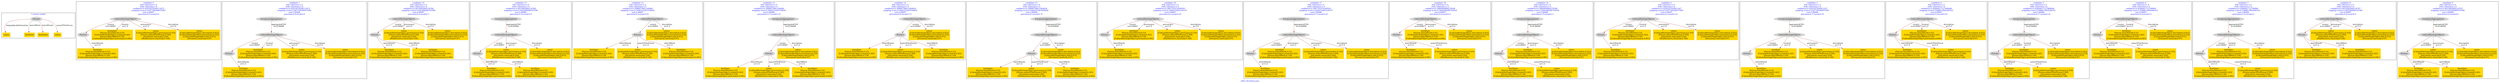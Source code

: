 digraph n0 {
fontcolor="blue"
remincross="true"
label="s09-s-18-artists.json"
subgraph cluster_0 {
label="1-correct model"
n2[style="filled",color="white",fillcolor="lightgray",label="Person1"];
n3[shape="plaintext",style="filled",fillcolor="gold",label="values"];
n4[shape="plaintext",style="filled",fillcolor="gold",label="birthDate"];
n5[shape="plaintext",style="filled",fillcolor="gold",label="deathDate"];
n6[shape="plaintext",style="filled",fillcolor="gold",label="values"];
}
subgraph cluster_1 {
label="candidate 0\nlink coherence:1.0\nnode coherence:1.0\nconfidence:0.42933079208112473\nmapping score:0.5597769306937083\ncost:4.99997\n-precision:0.0-recall:0.0"
n8[style="filled",color="white",fillcolor="lightgray",label="CulturalHeritageObject1"];
n9[style="filled",color="white",fillcolor="lightgray",label="Person1"];
n10[shape="plaintext",style="filled",fillcolor="gold",label="deathDate\n[Person,dateOfDeath,0.53]\n[CulturalHeritageObject,created,0.245]\n[Person,dateOfBirth,0.134]\n[CulturalHeritageObject,provenance,0.091]"];
n11[shape="plaintext",style="filled",fillcolor="gold",label="birthDate\n[Person,dateOfDeath,0.53]\n[CulturalHeritageObject,created,0.245]\n[Person,dateOfBirth,0.134]\n[CulturalHeritageObject,provenance,0.091]"];
n12[shape="plaintext",style="filled",fillcolor="gold",label="values\n[CulturalHeritageObject,provenance,0.319]\n[Person,nameOfThePerson,0.309]\n[Document,classLink,0.226]\n[WebResource,classLink,0.146]"];
n13[shape="plaintext",style="filled",fillcolor="gold",label="values\n[CulturalHeritageObject,description,0.623]\n[CulturalHeritageObject,provenance,0.232]\n[CulturalHeritageObject,title,0.075]\n[Document,classLink,0.07]"];
}
subgraph cluster_2 {
label="candidate 1\nlink coherence:1.0\nnode coherence:1.0\nconfidence:0.42933079208112473\nmapping score:0.5597769306937083\ncost:5.99996\n-precision:0.0-recall:0.0"
n15[style="filled",color="white",fillcolor="lightgray",label="CulturalHeritageObject1"];
n16[style="filled",color="white",fillcolor="lightgray",label="Person1"];
n17[style="filled",color="white",fillcolor="lightgray",label="EuropeanaAggregation1"];
n18[shape="plaintext",style="filled",fillcolor="gold",label="deathDate\n[Person,dateOfDeath,0.53]\n[CulturalHeritageObject,created,0.245]\n[Person,dateOfBirth,0.134]\n[CulturalHeritageObject,provenance,0.091]"];
n19[shape="plaintext",style="filled",fillcolor="gold",label="birthDate\n[Person,dateOfDeath,0.53]\n[CulturalHeritageObject,created,0.245]\n[Person,dateOfBirth,0.134]\n[CulturalHeritageObject,provenance,0.091]"];
n20[shape="plaintext",style="filled",fillcolor="gold",label="values\n[CulturalHeritageObject,provenance,0.319]\n[Person,nameOfThePerson,0.309]\n[Document,classLink,0.226]\n[WebResource,classLink,0.146]"];
n21[shape="plaintext",style="filled",fillcolor="gold",label="values\n[CulturalHeritageObject,description,0.623]\n[CulturalHeritageObject,provenance,0.232]\n[CulturalHeritageObject,title,0.075]\n[Document,classLink,0.07]"];
}
subgraph cluster_3 {
label="candidate 10\nlink coherence:1.0\nnode coherence:1.0\nconfidence:0.4015842069116766\nmapping score:0.5505280689705588\ncost:4.99997\n-precision:0.4-recall:0.5"
n23[style="filled",color="white",fillcolor="lightgray",label="CulturalHeritageObject1"];
n24[style="filled",color="white",fillcolor="lightgray",label="Person1"];
n25[shape="plaintext",style="filled",fillcolor="gold",label="deathDate\n[Person,dateOfDeath,0.53]\n[CulturalHeritageObject,created,0.245]\n[Person,dateOfBirth,0.134]\n[CulturalHeritageObject,provenance,0.091]"];
n26[shape="plaintext",style="filled",fillcolor="gold",label="values\n[CulturalHeritageObject,provenance,0.319]\n[Person,nameOfThePerson,0.309]\n[Document,classLink,0.226]\n[WebResource,classLink,0.146]"];
n27[shape="plaintext",style="filled",fillcolor="gold",label="values\n[CulturalHeritageObject,description,0.623]\n[CulturalHeritageObject,provenance,0.232]\n[CulturalHeritageObject,title,0.075]\n[Document,classLink,0.07]"];
n28[shape="plaintext",style="filled",fillcolor="gold",label="birthDate\n[Person,dateOfDeath,0.53]\n[CulturalHeritageObject,created,0.245]\n[Person,dateOfBirth,0.134]\n[CulturalHeritageObject,provenance,0.091]"];
}
subgraph cluster_4 {
label="candidate 11\nlink coherence:1.0\nnode coherence:1.0\nconfidence:0.4015842069116766\nmapping score:0.5505280689705588\ncost:5.99996\n-precision:0.33-recall:0.5"
n30[style="filled",color="white",fillcolor="lightgray",label="CulturalHeritageObject1"];
n31[style="filled",color="white",fillcolor="lightgray",label="Person1"];
n32[style="filled",color="white",fillcolor="lightgray",label="EuropeanaAggregation1"];
n33[shape="plaintext",style="filled",fillcolor="gold",label="deathDate\n[Person,dateOfDeath,0.53]\n[CulturalHeritageObject,created,0.245]\n[Person,dateOfBirth,0.134]\n[CulturalHeritageObject,provenance,0.091]"];
n34[shape="plaintext",style="filled",fillcolor="gold",label="values\n[CulturalHeritageObject,provenance,0.319]\n[Person,nameOfThePerson,0.309]\n[Document,classLink,0.226]\n[WebResource,classLink,0.146]"];
n35[shape="plaintext",style="filled",fillcolor="gold",label="values\n[CulturalHeritageObject,description,0.623]\n[CulturalHeritageObject,provenance,0.232]\n[CulturalHeritageObject,title,0.075]\n[Document,classLink,0.07]"];
n36[shape="plaintext",style="filled",fillcolor="gold",label="birthDate\n[Person,dateOfDeath,0.53]\n[CulturalHeritageObject,created,0.245]\n[Person,dateOfBirth,0.134]\n[CulturalHeritageObject,provenance,0.091]"];
}
subgraph cluster_5 {
label="candidate 12\nlink coherence:1.0\nnode coherence:1.0\nconfidence:0.3988975861104484\nmapping score:0.5496325287034828\ncost:4.99997\n-precision:0.2-recall:0.25"
n38[style="filled",color="white",fillcolor="lightgray",label="CulturalHeritageObject1"];
n39[style="filled",color="white",fillcolor="lightgray",label="Person1"];
n40[shape="plaintext",style="filled",fillcolor="gold",label="birthDate\n[Person,dateOfDeath,0.53]\n[CulturalHeritageObject,created,0.245]\n[Person,dateOfBirth,0.134]\n[CulturalHeritageObject,provenance,0.091]"];
n41[shape="plaintext",style="filled",fillcolor="gold",label="values\n[CulturalHeritageObject,provenance,0.319]\n[Person,nameOfThePerson,0.309]\n[Document,classLink,0.226]\n[WebResource,classLink,0.146]"];
n42[shape="plaintext",style="filled",fillcolor="gold",label="values\n[CulturalHeritageObject,description,0.623]\n[CulturalHeritageObject,provenance,0.232]\n[CulturalHeritageObject,title,0.075]\n[Document,classLink,0.07]"];
n43[shape="plaintext",style="filled",fillcolor="gold",label="deathDate\n[Person,dateOfDeath,0.53]\n[CulturalHeritageObject,created,0.245]\n[Person,dateOfBirth,0.134]\n[CulturalHeritageObject,provenance,0.091]"];
}
subgraph cluster_6 {
label="candidate 13\nlink coherence:1.0\nnode coherence:1.0\nconfidence:0.3988975861104484\nmapping score:0.5496325287034828\ncost:5.99996\n-precision:0.17-recall:0.25"
n45[style="filled",color="white",fillcolor="lightgray",label="CulturalHeritageObject1"];
n46[style="filled",color="white",fillcolor="lightgray",label="Person1"];
n47[style="filled",color="white",fillcolor="lightgray",label="EuropeanaAggregation1"];
n48[shape="plaintext",style="filled",fillcolor="gold",label="birthDate\n[Person,dateOfDeath,0.53]\n[CulturalHeritageObject,created,0.245]\n[Person,dateOfBirth,0.134]\n[CulturalHeritageObject,provenance,0.091]"];
n49[shape="plaintext",style="filled",fillcolor="gold",label="values\n[CulturalHeritageObject,provenance,0.319]\n[Person,nameOfThePerson,0.309]\n[Document,classLink,0.226]\n[WebResource,classLink,0.146]"];
n50[shape="plaintext",style="filled",fillcolor="gold",label="values\n[CulturalHeritageObject,description,0.623]\n[CulturalHeritageObject,provenance,0.232]\n[CulturalHeritageObject,title,0.075]\n[Document,classLink,0.07]"];
n51[shape="plaintext",style="filled",fillcolor="gold",label="deathDate\n[Person,dateOfDeath,0.53]\n[CulturalHeritageObject,created,0.245]\n[Person,dateOfBirth,0.134]\n[CulturalHeritageObject,provenance,0.091]"];
}
subgraph cluster_7 {
label="candidate 14\nlink coherence:1.0\nnode coherence:1.0\nconfidence:0.39889758611044834\nmapping score:0.5496325287034828\ncost:4.99997\n-precision:0.6-recall:0.75"
n53[style="filled",color="white",fillcolor="lightgray",label="CulturalHeritageObject1"];
n54[style="filled",color="white",fillcolor="lightgray",label="Person1"];
n55[shape="plaintext",style="filled",fillcolor="gold",label="deathDate\n[Person,dateOfDeath,0.53]\n[CulturalHeritageObject,created,0.245]\n[Person,dateOfBirth,0.134]\n[CulturalHeritageObject,provenance,0.091]"];
n56[shape="plaintext",style="filled",fillcolor="gold",label="values\n[CulturalHeritageObject,provenance,0.319]\n[Person,nameOfThePerson,0.309]\n[Document,classLink,0.226]\n[WebResource,classLink,0.146]"];
n57[shape="plaintext",style="filled",fillcolor="gold",label="values\n[CulturalHeritageObject,description,0.623]\n[CulturalHeritageObject,provenance,0.232]\n[CulturalHeritageObject,title,0.075]\n[Document,classLink,0.07]"];
n58[shape="plaintext",style="filled",fillcolor="gold",label="birthDate\n[Person,dateOfDeath,0.53]\n[CulturalHeritageObject,created,0.245]\n[Person,dateOfBirth,0.134]\n[CulturalHeritageObject,provenance,0.091]"];
}
subgraph cluster_8 {
label="candidate 15\nlink coherence:1.0\nnode coherence:1.0\nconfidence:0.39889758611044834\nmapping score:0.5496325287034828\ncost:5.99996\n-precision:0.5-recall:0.75"
n60[style="filled",color="white",fillcolor="lightgray",label="CulturalHeritageObject1"];
n61[style="filled",color="white",fillcolor="lightgray",label="Person1"];
n62[style="filled",color="white",fillcolor="lightgray",label="EuropeanaAggregation1"];
n63[shape="plaintext",style="filled",fillcolor="gold",label="deathDate\n[Person,dateOfDeath,0.53]\n[CulturalHeritageObject,created,0.245]\n[Person,dateOfBirth,0.134]\n[CulturalHeritageObject,provenance,0.091]"];
n64[shape="plaintext",style="filled",fillcolor="gold",label="values\n[CulturalHeritageObject,provenance,0.319]\n[Person,nameOfThePerson,0.309]\n[Document,classLink,0.226]\n[WebResource,classLink,0.146]"];
n65[shape="plaintext",style="filled",fillcolor="gold",label="values\n[CulturalHeritageObject,description,0.623]\n[CulturalHeritageObject,provenance,0.232]\n[CulturalHeritageObject,title,0.075]\n[Document,classLink,0.07]"];
n66[shape="plaintext",style="filled",fillcolor="gold",label="birthDate\n[Person,dateOfDeath,0.53]\n[CulturalHeritageObject,created,0.245]\n[Person,dateOfBirth,0.134]\n[CulturalHeritageObject,provenance,0.091]"];
}
subgraph cluster_9 {
label="candidate 16\nlink coherence:1.0\nnode coherence:1.0\nconfidence:0.3907761074290591\nmapping score:0.5469253691430197\ncost:4.99997\n-precision:0.2-recall:0.25"
n68[style="filled",color="white",fillcolor="lightgray",label="CulturalHeritageObject1"];
n69[style="filled",color="white",fillcolor="lightgray",label="Person1"];
n70[shape="plaintext",style="filled",fillcolor="gold",label="deathDate\n[Person,dateOfDeath,0.53]\n[CulturalHeritageObject,created,0.245]\n[Person,dateOfBirth,0.134]\n[CulturalHeritageObject,provenance,0.091]"];
n71[shape="plaintext",style="filled",fillcolor="gold",label="birthDate\n[Person,dateOfDeath,0.53]\n[CulturalHeritageObject,created,0.245]\n[Person,dateOfBirth,0.134]\n[CulturalHeritageObject,provenance,0.091]"];
n72[shape="plaintext",style="filled",fillcolor="gold",label="values\n[CulturalHeritageObject,provenance,0.319]\n[Person,nameOfThePerson,0.309]\n[Document,classLink,0.226]\n[WebResource,classLink,0.146]"];
n73[shape="plaintext",style="filled",fillcolor="gold",label="values\n[CulturalHeritageObject,description,0.623]\n[CulturalHeritageObject,provenance,0.232]\n[CulturalHeritageObject,title,0.075]\n[Document,classLink,0.07]"];
}
subgraph cluster_10 {
label="candidate 17\nlink coherence:1.0\nnode coherence:1.0\nconfidence:0.3907761074290591\nmapping score:0.5469253691430197\ncost:5.99996\n-precision:0.17-recall:0.25"
n75[style="filled",color="white",fillcolor="lightgray",label="CulturalHeritageObject1"];
n76[style="filled",color="white",fillcolor="lightgray",label="Person1"];
n77[style="filled",color="white",fillcolor="lightgray",label="EuropeanaAggregation1"];
n78[shape="plaintext",style="filled",fillcolor="gold",label="deathDate\n[Person,dateOfDeath,0.53]\n[CulturalHeritageObject,created,0.245]\n[Person,dateOfBirth,0.134]\n[CulturalHeritageObject,provenance,0.091]"];
n79[shape="plaintext",style="filled",fillcolor="gold",label="birthDate\n[Person,dateOfDeath,0.53]\n[CulturalHeritageObject,created,0.245]\n[Person,dateOfBirth,0.134]\n[CulturalHeritageObject,provenance,0.091]"];
n80[shape="plaintext",style="filled",fillcolor="gold",label="values\n[CulturalHeritageObject,provenance,0.319]\n[Person,nameOfThePerson,0.309]\n[Document,classLink,0.226]\n[WebResource,classLink,0.146]"];
n81[shape="plaintext",style="filled",fillcolor="gold",label="values\n[CulturalHeritageObject,description,0.623]\n[CulturalHeritageObject,provenance,0.232]\n[CulturalHeritageObject,title,0.075]\n[Document,classLink,0.07]"];
}
subgraph cluster_11 {
label="candidate 18\nlink coherence:1.0\nnode coherence:1.0\nconfidence:0.3880894866278308\nmapping score:0.5460298288759436\ncost:4.99997\n-precision:0.4-recall:0.5"
n83[style="filled",color="white",fillcolor="lightgray",label="CulturalHeritageObject1"];
n84[style="filled",color="white",fillcolor="lightgray",label="Person1"];
n85[shape="plaintext",style="filled",fillcolor="gold",label="deathDate\n[Person,dateOfDeath,0.53]\n[CulturalHeritageObject,created,0.245]\n[Person,dateOfBirth,0.134]\n[CulturalHeritageObject,provenance,0.091]"];
n86[shape="plaintext",style="filled",fillcolor="gold",label="birthDate\n[Person,dateOfDeath,0.53]\n[CulturalHeritageObject,created,0.245]\n[Person,dateOfBirth,0.134]\n[CulturalHeritageObject,provenance,0.091]"];
n87[shape="plaintext",style="filled",fillcolor="gold",label="values\n[CulturalHeritageObject,provenance,0.319]\n[Person,nameOfThePerson,0.309]\n[Document,classLink,0.226]\n[WebResource,classLink,0.146]"];
n88[shape="plaintext",style="filled",fillcolor="gold",label="values\n[CulturalHeritageObject,description,0.623]\n[CulturalHeritageObject,provenance,0.232]\n[CulturalHeritageObject,title,0.075]\n[Document,classLink,0.07]"];
}
subgraph cluster_12 {
label="candidate 19\nlink coherence:1.0\nnode coherence:1.0\nconfidence:0.3880894866278308\nmapping score:0.5460298288759436\ncost:5.99996\n-precision:0.33-recall:0.5"
n90[style="filled",color="white",fillcolor="lightgray",label="CulturalHeritageObject1"];
n91[style="filled",color="white",fillcolor="lightgray",label="Person1"];
n92[style="filled",color="white",fillcolor="lightgray",label="EuropeanaAggregation1"];
n93[shape="plaintext",style="filled",fillcolor="gold",label="deathDate\n[Person,dateOfDeath,0.53]\n[CulturalHeritageObject,created,0.245]\n[Person,dateOfBirth,0.134]\n[CulturalHeritageObject,provenance,0.091]"];
n94[shape="plaintext",style="filled",fillcolor="gold",label="birthDate\n[Person,dateOfDeath,0.53]\n[CulturalHeritageObject,created,0.245]\n[Person,dateOfBirth,0.134]\n[CulturalHeritageObject,provenance,0.091]"];
n95[shape="plaintext",style="filled",fillcolor="gold",label="values\n[CulturalHeritageObject,provenance,0.319]\n[Person,nameOfThePerson,0.309]\n[Document,classLink,0.226]\n[WebResource,classLink,0.146]"];
n96[shape="plaintext",style="filled",fillcolor="gold",label="values\n[CulturalHeritageObject,description,0.623]\n[CulturalHeritageObject,provenance,0.232]\n[CulturalHeritageObject,title,0.075]\n[Document,classLink,0.07]"];
}
subgraph cluster_13 {
label="candidate 2\nlink coherence:1.0\nnode coherence:1.0\nconfidence:0.4293307920811247\nmapping score:0.5597769306937083\ncost:4.99997\n-precision:0.2-recall:0.25"
n98[style="filled",color="white",fillcolor="lightgray",label="CulturalHeritageObject1"];
n99[style="filled",color="white",fillcolor="lightgray",label="Person1"];
n100[shape="plaintext",style="filled",fillcolor="gold",label="birthDate\n[Person,dateOfDeath,0.53]\n[CulturalHeritageObject,created,0.245]\n[Person,dateOfBirth,0.134]\n[CulturalHeritageObject,provenance,0.091]"];
n101[shape="plaintext",style="filled",fillcolor="gold",label="deathDate\n[Person,dateOfDeath,0.53]\n[CulturalHeritageObject,created,0.245]\n[Person,dateOfBirth,0.134]\n[CulturalHeritageObject,provenance,0.091]"];
n102[shape="plaintext",style="filled",fillcolor="gold",label="values\n[CulturalHeritageObject,provenance,0.319]\n[Person,nameOfThePerson,0.309]\n[Document,classLink,0.226]\n[WebResource,classLink,0.146]"];
n103[shape="plaintext",style="filled",fillcolor="gold",label="values\n[CulturalHeritageObject,description,0.623]\n[CulturalHeritageObject,provenance,0.232]\n[CulturalHeritageObject,title,0.075]\n[Document,classLink,0.07]"];
}
subgraph cluster_14 {
label="candidate 3\nlink coherence:1.0\nnode coherence:1.0\nconfidence:0.4293307920811247\nmapping score:0.5597769306937083\ncost:5.99996\n-precision:0.17-recall:0.25"
n105[style="filled",color="white",fillcolor="lightgray",label="CulturalHeritageObject1"];
n106[style="filled",color="white",fillcolor="lightgray",label="Person1"];
n107[style="filled",color="white",fillcolor="lightgray",label="EuropeanaAggregation1"];
n108[shape="plaintext",style="filled",fillcolor="gold",label="birthDate\n[Person,dateOfDeath,0.53]\n[CulturalHeritageObject,created,0.245]\n[Person,dateOfBirth,0.134]\n[CulturalHeritageObject,provenance,0.091]"];
n109[shape="plaintext",style="filled",fillcolor="gold",label="deathDate\n[Person,dateOfDeath,0.53]\n[CulturalHeritageObject,created,0.245]\n[Person,dateOfBirth,0.134]\n[CulturalHeritageObject,provenance,0.091]"];
n110[shape="plaintext",style="filled",fillcolor="gold",label="values\n[CulturalHeritageObject,provenance,0.319]\n[Person,nameOfThePerson,0.309]\n[Document,classLink,0.226]\n[WebResource,classLink,0.146]"];
n111[shape="plaintext",style="filled",fillcolor="gold",label="values\n[CulturalHeritageObject,description,0.623]\n[CulturalHeritageObject,provenance,0.232]\n[CulturalHeritageObject,title,0.075]\n[Document,classLink,0.07]"];
}
subgraph cluster_15 {
label="candidate 4\nlink coherence:1.0\nnode coherence:1.0\nconfidence:0.42664417127989646\nmapping score:0.5588813904266322\ncost:4.99997\n-precision:0.2-recall:0.25"
n113[style="filled",color="white",fillcolor="lightgray",label="CulturalHeritageObject1"];
n114[style="filled",color="white",fillcolor="lightgray",label="Person1"];
n115[shape="plaintext",style="filled",fillcolor="gold",label="deathDate\n[Person,dateOfDeath,0.53]\n[CulturalHeritageObject,created,0.245]\n[Person,dateOfBirth,0.134]\n[CulturalHeritageObject,provenance,0.091]"];
n116[shape="plaintext",style="filled",fillcolor="gold",label="birthDate\n[Person,dateOfDeath,0.53]\n[CulturalHeritageObject,created,0.245]\n[Person,dateOfBirth,0.134]\n[CulturalHeritageObject,provenance,0.091]"];
n117[shape="plaintext",style="filled",fillcolor="gold",label="values\n[CulturalHeritageObject,provenance,0.319]\n[Person,nameOfThePerson,0.309]\n[Document,classLink,0.226]\n[WebResource,classLink,0.146]"];
n118[shape="plaintext",style="filled",fillcolor="gold",label="values\n[CulturalHeritageObject,description,0.623]\n[CulturalHeritageObject,provenance,0.232]\n[CulturalHeritageObject,title,0.075]\n[Document,classLink,0.07]"];
}
subgraph cluster_16 {
label="candidate 5\nlink coherence:1.0\nnode coherence:1.0\nconfidence:0.42664417127989646\nmapping score:0.5588813904266322\ncost:5.99996\n-precision:0.17-recall:0.25"
n120[style="filled",color="white",fillcolor="lightgray",label="CulturalHeritageObject1"];
n121[style="filled",color="white",fillcolor="lightgray",label="Person1"];
n122[style="filled",color="white",fillcolor="lightgray",label="EuropeanaAggregation1"];
n123[shape="plaintext",style="filled",fillcolor="gold",label="deathDate\n[Person,dateOfDeath,0.53]\n[CulturalHeritageObject,created,0.245]\n[Person,dateOfBirth,0.134]\n[CulturalHeritageObject,provenance,0.091]"];
n124[shape="plaintext",style="filled",fillcolor="gold",label="birthDate\n[Person,dateOfDeath,0.53]\n[CulturalHeritageObject,created,0.245]\n[Person,dateOfBirth,0.134]\n[CulturalHeritageObject,provenance,0.091]"];
n125[shape="plaintext",style="filled",fillcolor="gold",label="values\n[CulturalHeritageObject,provenance,0.319]\n[Person,nameOfThePerson,0.309]\n[Document,classLink,0.226]\n[WebResource,classLink,0.146]"];
n126[shape="plaintext",style="filled",fillcolor="gold",label="values\n[CulturalHeritageObject,description,0.623]\n[CulturalHeritageObject,provenance,0.232]\n[CulturalHeritageObject,title,0.075]\n[Document,classLink,0.07]"];
}
subgraph cluster_17 {
label="candidate 6\nlink coherence:1.0\nnode coherence:1.0\nconfidence:0.4266441712798964\nmapping score:0.5588813904266322\ncost:4.99997\n-precision:0.4-recall:0.5"
n128[style="filled",color="white",fillcolor="lightgray",label="CulturalHeritageObject1"];
n129[style="filled",color="white",fillcolor="lightgray",label="Person1"];
n130[shape="plaintext",style="filled",fillcolor="gold",label="birthDate\n[Person,dateOfDeath,0.53]\n[CulturalHeritageObject,created,0.245]\n[Person,dateOfBirth,0.134]\n[CulturalHeritageObject,provenance,0.091]"];
n131[shape="plaintext",style="filled",fillcolor="gold",label="deathDate\n[Person,dateOfDeath,0.53]\n[CulturalHeritageObject,created,0.245]\n[Person,dateOfBirth,0.134]\n[CulturalHeritageObject,provenance,0.091]"];
n132[shape="plaintext",style="filled",fillcolor="gold",label="values\n[CulturalHeritageObject,provenance,0.319]\n[Person,nameOfThePerson,0.309]\n[Document,classLink,0.226]\n[WebResource,classLink,0.146]"];
n133[shape="plaintext",style="filled",fillcolor="gold",label="values\n[CulturalHeritageObject,description,0.623]\n[CulturalHeritageObject,provenance,0.232]\n[CulturalHeritageObject,title,0.075]\n[Document,classLink,0.07]"];
}
subgraph cluster_18 {
label="candidate 7\nlink coherence:1.0\nnode coherence:1.0\nconfidence:0.4266441712798964\nmapping score:0.5588813904266322\ncost:5.99996\n-precision:0.33-recall:0.5"
n135[style="filled",color="white",fillcolor="lightgray",label="CulturalHeritageObject1"];
n136[style="filled",color="white",fillcolor="lightgray",label="Person1"];
n137[style="filled",color="white",fillcolor="lightgray",label="EuropeanaAggregation1"];
n138[shape="plaintext",style="filled",fillcolor="gold",label="birthDate\n[Person,dateOfDeath,0.53]\n[CulturalHeritageObject,created,0.245]\n[Person,dateOfBirth,0.134]\n[CulturalHeritageObject,provenance,0.091]"];
n139[shape="plaintext",style="filled",fillcolor="gold",label="deathDate\n[Person,dateOfDeath,0.53]\n[CulturalHeritageObject,created,0.245]\n[Person,dateOfBirth,0.134]\n[CulturalHeritageObject,provenance,0.091]"];
n140[shape="plaintext",style="filled",fillcolor="gold",label="values\n[CulturalHeritageObject,provenance,0.319]\n[Person,nameOfThePerson,0.309]\n[Document,classLink,0.226]\n[WebResource,classLink,0.146]"];
n141[shape="plaintext",style="filled",fillcolor="gold",label="values\n[CulturalHeritageObject,description,0.623]\n[CulturalHeritageObject,provenance,0.232]\n[CulturalHeritageObject,title,0.075]\n[Document,classLink,0.07]"];
}
subgraph cluster_19 {
label="candidate 8\nlink coherence:1.0\nnode coherence:1.0\nconfidence:0.4015842069116767\nmapping score:0.5505280689705588\ncost:4.99997\n-precision:0.0-recall:0.0"
n143[style="filled",color="white",fillcolor="lightgray",label="CulturalHeritageObject1"];
n144[style="filled",color="white",fillcolor="lightgray",label="Person1"];
n145[shape="plaintext",style="filled",fillcolor="gold",label="birthDate\n[Person,dateOfDeath,0.53]\n[CulturalHeritageObject,created,0.245]\n[Person,dateOfBirth,0.134]\n[CulturalHeritageObject,provenance,0.091]"];
n146[shape="plaintext",style="filled",fillcolor="gold",label="values\n[CulturalHeritageObject,provenance,0.319]\n[Person,nameOfThePerson,0.309]\n[Document,classLink,0.226]\n[WebResource,classLink,0.146]"];
n147[shape="plaintext",style="filled",fillcolor="gold",label="values\n[CulturalHeritageObject,description,0.623]\n[CulturalHeritageObject,provenance,0.232]\n[CulturalHeritageObject,title,0.075]\n[Document,classLink,0.07]"];
n148[shape="plaintext",style="filled",fillcolor="gold",label="deathDate\n[Person,dateOfDeath,0.53]\n[CulturalHeritageObject,created,0.245]\n[Person,dateOfBirth,0.134]\n[CulturalHeritageObject,provenance,0.091]"];
}
subgraph cluster_20 {
label="candidate 9\nlink coherence:1.0\nnode coherence:1.0\nconfidence:0.4015842069116767\nmapping score:0.5505280689705588\ncost:5.99996\n-precision:0.0-recall:0.0"
n150[style="filled",color="white",fillcolor="lightgray",label="CulturalHeritageObject1"];
n151[style="filled",color="white",fillcolor="lightgray",label="Person1"];
n152[style="filled",color="white",fillcolor="lightgray",label="EuropeanaAggregation1"];
n153[shape="plaintext",style="filled",fillcolor="gold",label="birthDate\n[Person,dateOfDeath,0.53]\n[CulturalHeritageObject,created,0.245]\n[Person,dateOfBirth,0.134]\n[CulturalHeritageObject,provenance,0.091]"];
n154[shape="plaintext",style="filled",fillcolor="gold",label="values\n[CulturalHeritageObject,provenance,0.319]\n[Person,nameOfThePerson,0.309]\n[Document,classLink,0.226]\n[WebResource,classLink,0.146]"];
n155[shape="plaintext",style="filled",fillcolor="gold",label="values\n[CulturalHeritageObject,description,0.623]\n[CulturalHeritageObject,provenance,0.232]\n[CulturalHeritageObject,title,0.075]\n[Document,classLink,0.07]"];
n156[shape="plaintext",style="filled",fillcolor="gold",label="deathDate\n[Person,dateOfDeath,0.53]\n[CulturalHeritageObject,created,0.245]\n[Person,dateOfBirth,0.134]\n[CulturalHeritageObject,provenance,0.091]"];
}
n2 -> n3[color="brown",fontcolor="black",label="biographicalInformation"]
n2 -> n4[color="brown",fontcolor="black",label="dateOfBirth"]
n2 -> n5[color="brown",fontcolor="black",label="dateOfDeath"]
n2 -> n6[color="brown",fontcolor="black",label="nameOfThePerson"]
n8 -> n9[color="brown",fontcolor="black",label="creator\nw=0.99997"]
n8 -> n10[color="brown",fontcolor="black",label="created\nw=1.0"]
n9 -> n11[color="brown",fontcolor="black",label="dateOfDeath\nw=1.0"]
n8 -> n12[color="brown",fontcolor="black",label="provenance\nw=1.0"]
n8 -> n13[color="brown",fontcolor="black",label="description\nw=1.0"]
n15 -> n16[color="brown",fontcolor="black",label="creator\nw=0.99997"]
n17 -> n15[color="brown",fontcolor="black",label="aggregatedCHO\nw=0.99999"]
n15 -> n18[color="brown",fontcolor="black",label="created\nw=1.0"]
n16 -> n19[color="brown",fontcolor="black",label="dateOfDeath\nw=1.0"]
n15 -> n20[color="brown",fontcolor="black",label="provenance\nw=1.0"]
n15 -> n21[color="brown",fontcolor="black",label="description\nw=1.0"]
n23 -> n24[color="brown",fontcolor="black",label="creator\nw=0.99997"]
n24 -> n25[color="brown",fontcolor="black",label="dateOfDeath\nw=1.0"]
n23 -> n26[color="brown",fontcolor="black",label="provenance\nw=1.0"]
n23 -> n27[color="brown",fontcolor="black",label="description\nw=1.0"]
n24 -> n28[color="brown",fontcolor="black",label="dateOfBirth\nw=1.0"]
n30 -> n31[color="brown",fontcolor="black",label="creator\nw=0.99997"]
n32 -> n30[color="brown",fontcolor="black",label="aggregatedCHO\nw=0.99999"]
n31 -> n33[color="brown",fontcolor="black",label="dateOfDeath\nw=1.0"]
n30 -> n34[color="brown",fontcolor="black",label="provenance\nw=1.0"]
n30 -> n35[color="brown",fontcolor="black",label="description\nw=1.0"]
n31 -> n36[color="brown",fontcolor="black",label="dateOfBirth\nw=1.0"]
n38 -> n39[color="brown",fontcolor="black",label="creator\nw=0.99997"]
n39 -> n40[color="brown",fontcolor="black",label="dateOfDeath\nw=1.0"]
n39 -> n41[color="brown",fontcolor="black",label="nameOfThePerson\nw=1.0"]
n38 -> n42[color="brown",fontcolor="black",label="description\nw=1.0"]
n39 -> n43[color="brown",fontcolor="black",label="dateOfBirth\nw=1.0"]
n45 -> n46[color="brown",fontcolor="black",label="creator\nw=0.99997"]
n47 -> n45[color="brown",fontcolor="black",label="aggregatedCHO\nw=0.99999"]
n46 -> n48[color="brown",fontcolor="black",label="dateOfDeath\nw=1.0"]
n46 -> n49[color="brown",fontcolor="black",label="nameOfThePerson\nw=1.0"]
n45 -> n50[color="brown",fontcolor="black",label="description\nw=1.0"]
n46 -> n51[color="brown",fontcolor="black",label="dateOfBirth\nw=1.0"]
n53 -> n54[color="brown",fontcolor="black",label="creator\nw=0.99997"]
n54 -> n55[color="brown",fontcolor="black",label="dateOfDeath\nw=1.0"]
n54 -> n56[color="brown",fontcolor="black",label="nameOfThePerson\nw=1.0"]
n53 -> n57[color="brown",fontcolor="black",label="description\nw=1.0"]
n54 -> n58[color="brown",fontcolor="black",label="dateOfBirth\nw=1.0"]
n60 -> n61[color="brown",fontcolor="black",label="creator\nw=0.99997"]
n62 -> n60[color="brown",fontcolor="black",label="aggregatedCHO\nw=0.99999"]
n61 -> n63[color="brown",fontcolor="black",label="dateOfDeath\nw=1.0"]
n61 -> n64[color="brown",fontcolor="black",label="nameOfThePerson\nw=1.0"]
n60 -> n65[color="brown",fontcolor="black",label="description\nw=1.0"]
n61 -> n66[color="brown",fontcolor="black",label="dateOfBirth\nw=1.0"]
n68 -> n69[color="brown",fontcolor="black",label="creator\nw=0.99997"]
n69 -> n70[color="brown",fontcolor="black",label="dateOfDeath\nw=1.0"]
n68 -> n71[color="brown",fontcolor="black",label="provenance\nw=1.0"]
n68 -> n72[color="brown",fontcolor="black",label="provenance\nw=1.0"]
n68 -> n73[color="brown",fontcolor="black",label="description\nw=1.0"]
n75 -> n76[color="brown",fontcolor="black",label="creator\nw=0.99997"]
n77 -> n75[color="brown",fontcolor="black",label="aggregatedCHO\nw=0.99999"]
n76 -> n78[color="brown",fontcolor="black",label="dateOfDeath\nw=1.0"]
n75 -> n79[color="brown",fontcolor="black",label="provenance\nw=1.0"]
n75 -> n80[color="brown",fontcolor="black",label="provenance\nw=1.0"]
n75 -> n81[color="brown",fontcolor="black",label="description\nw=1.0"]
n83 -> n84[color="brown",fontcolor="black",label="creator\nw=0.99997"]
n84 -> n85[color="brown",fontcolor="black",label="dateOfDeath\nw=1.0"]
n83 -> n86[color="brown",fontcolor="black",label="provenance\nw=1.0"]
n84 -> n87[color="brown",fontcolor="black",label="nameOfThePerson\nw=1.0"]
n83 -> n88[color="brown",fontcolor="black",label="description\nw=1.0"]
n90 -> n91[color="brown",fontcolor="black",label="creator\nw=0.99997"]
n92 -> n90[color="brown",fontcolor="black",label="aggregatedCHO\nw=0.99999"]
n91 -> n93[color="brown",fontcolor="black",label="dateOfDeath\nw=1.0"]
n90 -> n94[color="brown",fontcolor="black",label="provenance\nw=1.0"]
n91 -> n95[color="brown",fontcolor="black",label="nameOfThePerson\nw=1.0"]
n90 -> n96[color="brown",fontcolor="black",label="description\nw=1.0"]
n98 -> n99[color="brown",fontcolor="black",label="creator\nw=0.99997"]
n98 -> n100[color="brown",fontcolor="black",label="created\nw=1.0"]
n99 -> n101[color="brown",fontcolor="black",label="dateOfDeath\nw=1.0"]
n98 -> n102[color="brown",fontcolor="black",label="provenance\nw=1.0"]
n98 -> n103[color="brown",fontcolor="black",label="description\nw=1.0"]
n105 -> n106[color="brown",fontcolor="black",label="creator\nw=0.99997"]
n107 -> n105[color="brown",fontcolor="black",label="aggregatedCHO\nw=0.99999"]
n105 -> n108[color="brown",fontcolor="black",label="created\nw=1.0"]
n106 -> n109[color="brown",fontcolor="black",label="dateOfDeath\nw=1.0"]
n105 -> n110[color="brown",fontcolor="black",label="provenance\nw=1.0"]
n105 -> n111[color="brown",fontcolor="black",label="description\nw=1.0"]
n113 -> n114[color="brown",fontcolor="black",label="creator\nw=0.99997"]
n113 -> n115[color="brown",fontcolor="black",label="created\nw=1.0"]
n114 -> n116[color="brown",fontcolor="black",label="dateOfDeath\nw=1.0"]
n114 -> n117[color="brown",fontcolor="black",label="nameOfThePerson\nw=1.0"]
n113 -> n118[color="brown",fontcolor="black",label="description\nw=1.0"]
n120 -> n121[color="brown",fontcolor="black",label="creator\nw=0.99997"]
n122 -> n120[color="brown",fontcolor="black",label="aggregatedCHO\nw=0.99999"]
n120 -> n123[color="brown",fontcolor="black",label="created\nw=1.0"]
n121 -> n124[color="brown",fontcolor="black",label="dateOfDeath\nw=1.0"]
n121 -> n125[color="brown",fontcolor="black",label="nameOfThePerson\nw=1.0"]
n120 -> n126[color="brown",fontcolor="black",label="description\nw=1.0"]
n128 -> n129[color="brown",fontcolor="black",label="creator\nw=0.99997"]
n128 -> n130[color="brown",fontcolor="black",label="created\nw=1.0"]
n129 -> n131[color="brown",fontcolor="black",label="dateOfDeath\nw=1.0"]
n129 -> n132[color="brown",fontcolor="black",label="nameOfThePerson\nw=1.0"]
n128 -> n133[color="brown",fontcolor="black",label="description\nw=1.0"]
n135 -> n136[color="brown",fontcolor="black",label="creator\nw=0.99997"]
n137 -> n135[color="brown",fontcolor="black",label="aggregatedCHO\nw=0.99999"]
n135 -> n138[color="brown",fontcolor="black",label="created\nw=1.0"]
n136 -> n139[color="brown",fontcolor="black",label="dateOfDeath\nw=1.0"]
n136 -> n140[color="brown",fontcolor="black",label="nameOfThePerson\nw=1.0"]
n135 -> n141[color="brown",fontcolor="black",label="description\nw=1.0"]
n143 -> n144[color="brown",fontcolor="black",label="creator\nw=0.99997"]
n144 -> n145[color="brown",fontcolor="black",label="dateOfDeath\nw=1.0"]
n143 -> n146[color="brown",fontcolor="black",label="provenance\nw=1.0"]
n143 -> n147[color="brown",fontcolor="black",label="description\nw=1.0"]
n144 -> n148[color="brown",fontcolor="black",label="dateOfBirth\nw=1.0"]
n150 -> n151[color="brown",fontcolor="black",label="creator\nw=0.99997"]
n152 -> n150[color="brown",fontcolor="black",label="aggregatedCHO\nw=0.99999"]
n151 -> n153[color="brown",fontcolor="black",label="dateOfDeath\nw=1.0"]
n150 -> n154[color="brown",fontcolor="black",label="provenance\nw=1.0"]
n150 -> n155[color="brown",fontcolor="black",label="description\nw=1.0"]
n151 -> n156[color="brown",fontcolor="black",label="dateOfBirth\nw=1.0"]
}

